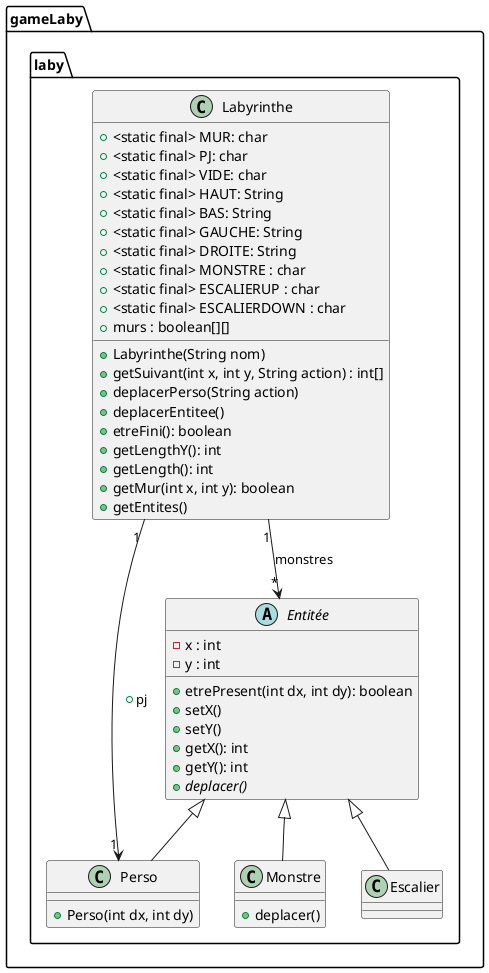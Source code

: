 @startuml
package gameLaby.laby{
class Labyrinthe{
+ <static final> MUR: char
+ <static final> PJ: char
+ <static final> VIDE: char
+ <static final> HAUT: String
+ <static final> BAS: String
+ <static final> GAUCHE: String
+ <static final> DROITE: String
+ <static final> MONSTRE : char
+ <static final> ESCALIERUP : char
+ <static final> ESCALIERDOWN : char
+ murs : boolean[][]
+ Labyrinthe(String nom)
+ getSuivant(int x, int y, String action) : int[]
+ deplacerPerso(String action)
+ deplacerEntitee()
+ etreFini(): boolean
+ getLengthY(): int
+ getLength(): int
+ getMur(int x, int y): boolean
+ getEntites()

}
class Perso{
+Perso(int dx, int dy)
}
Abstract class Entitée{
- x : int
- y : int
+ etrePresent(int dx, int dy): boolean
+setX()
+setY()
+getX(): int
+getY(): int
+{abstract}deplacer()
}
class Monstre{
+deplacer()
}
class Escalier{

}
}
Labyrinthe "1" --> "*" Entitée : monstres
Labyrinthe "1" --> "1" Perso : + pj
Entitée <|-- Monstre
Entitée <|-- Perso
Entitée <|-- Escalier
@enduml